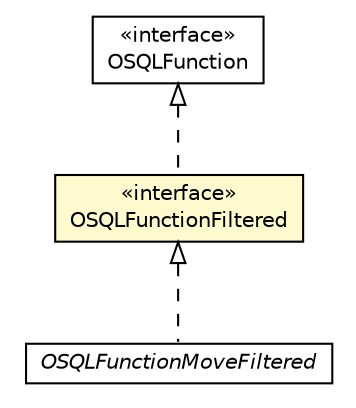 #!/usr/local/bin/dot
#
# Class diagram 
# Generated by UMLGraph version R5_6-24-gf6e263 (http://www.umlgraph.org/)
#

digraph G {
	edge [fontname="Helvetica",fontsize=10,labelfontname="Helvetica",labelfontsize=10];
	node [fontname="Helvetica",fontsize=10,shape=plaintext];
	nodesep=0.25;
	ranksep=0.5;
	// com.orientechnologies.orient.core.sql.functions.OSQLFunctionFiltered
	c3339716 [label=<<table title="com.orientechnologies.orient.core.sql.functions.OSQLFunctionFiltered" border="0" cellborder="1" cellspacing="0" cellpadding="2" port="p" bgcolor="lemonChiffon" href="./OSQLFunctionFiltered.html">
		<tr><td><table border="0" cellspacing="0" cellpadding="1">
<tr><td align="center" balign="center"> &#171;interface&#187; </td></tr>
<tr><td align="center" balign="center"> OSQLFunctionFiltered </td></tr>
		</table></td></tr>
		</table>>, URL="./OSQLFunctionFiltered.html", fontname="Helvetica", fontcolor="black", fontsize=10.0];
	// com.orientechnologies.orient.core.sql.functions.OSQLFunction
	c3339722 [label=<<table title="com.orientechnologies.orient.core.sql.functions.OSQLFunction" border="0" cellborder="1" cellspacing="0" cellpadding="2" port="p" href="./OSQLFunction.html">
		<tr><td><table border="0" cellspacing="0" cellpadding="1">
<tr><td align="center" balign="center"> &#171;interface&#187; </td></tr>
<tr><td align="center" balign="center"> OSQLFunction </td></tr>
		</table></td></tr>
		</table>>, URL="./OSQLFunction.html", fontname="Helvetica", fontcolor="black", fontsize=10.0];
	// com.orientechnologies.orient.graph.sql.functions.OSQLFunctionMoveFiltered
	c3340682 [label=<<table title="com.orientechnologies.orient.graph.sql.functions.OSQLFunctionMoveFiltered" border="0" cellborder="1" cellspacing="0" cellpadding="2" port="p" href="../../../graph/sql/functions/OSQLFunctionMoveFiltered.html">
		<tr><td><table border="0" cellspacing="0" cellpadding="1">
<tr><td align="center" balign="center"><font face="Helvetica-Oblique"> OSQLFunctionMoveFiltered </font></td></tr>
		</table></td></tr>
		</table>>, URL="../../../graph/sql/functions/OSQLFunctionMoveFiltered.html", fontname="Helvetica", fontcolor="black", fontsize=10.0];
	//com.orientechnologies.orient.core.sql.functions.OSQLFunctionFiltered implements com.orientechnologies.orient.core.sql.functions.OSQLFunction
	c3339722:p -> c3339716:p [dir=back,arrowtail=empty,style=dashed];
	//com.orientechnologies.orient.graph.sql.functions.OSQLFunctionMoveFiltered implements com.orientechnologies.orient.core.sql.functions.OSQLFunctionFiltered
	c3339716:p -> c3340682:p [dir=back,arrowtail=empty,style=dashed];
}

